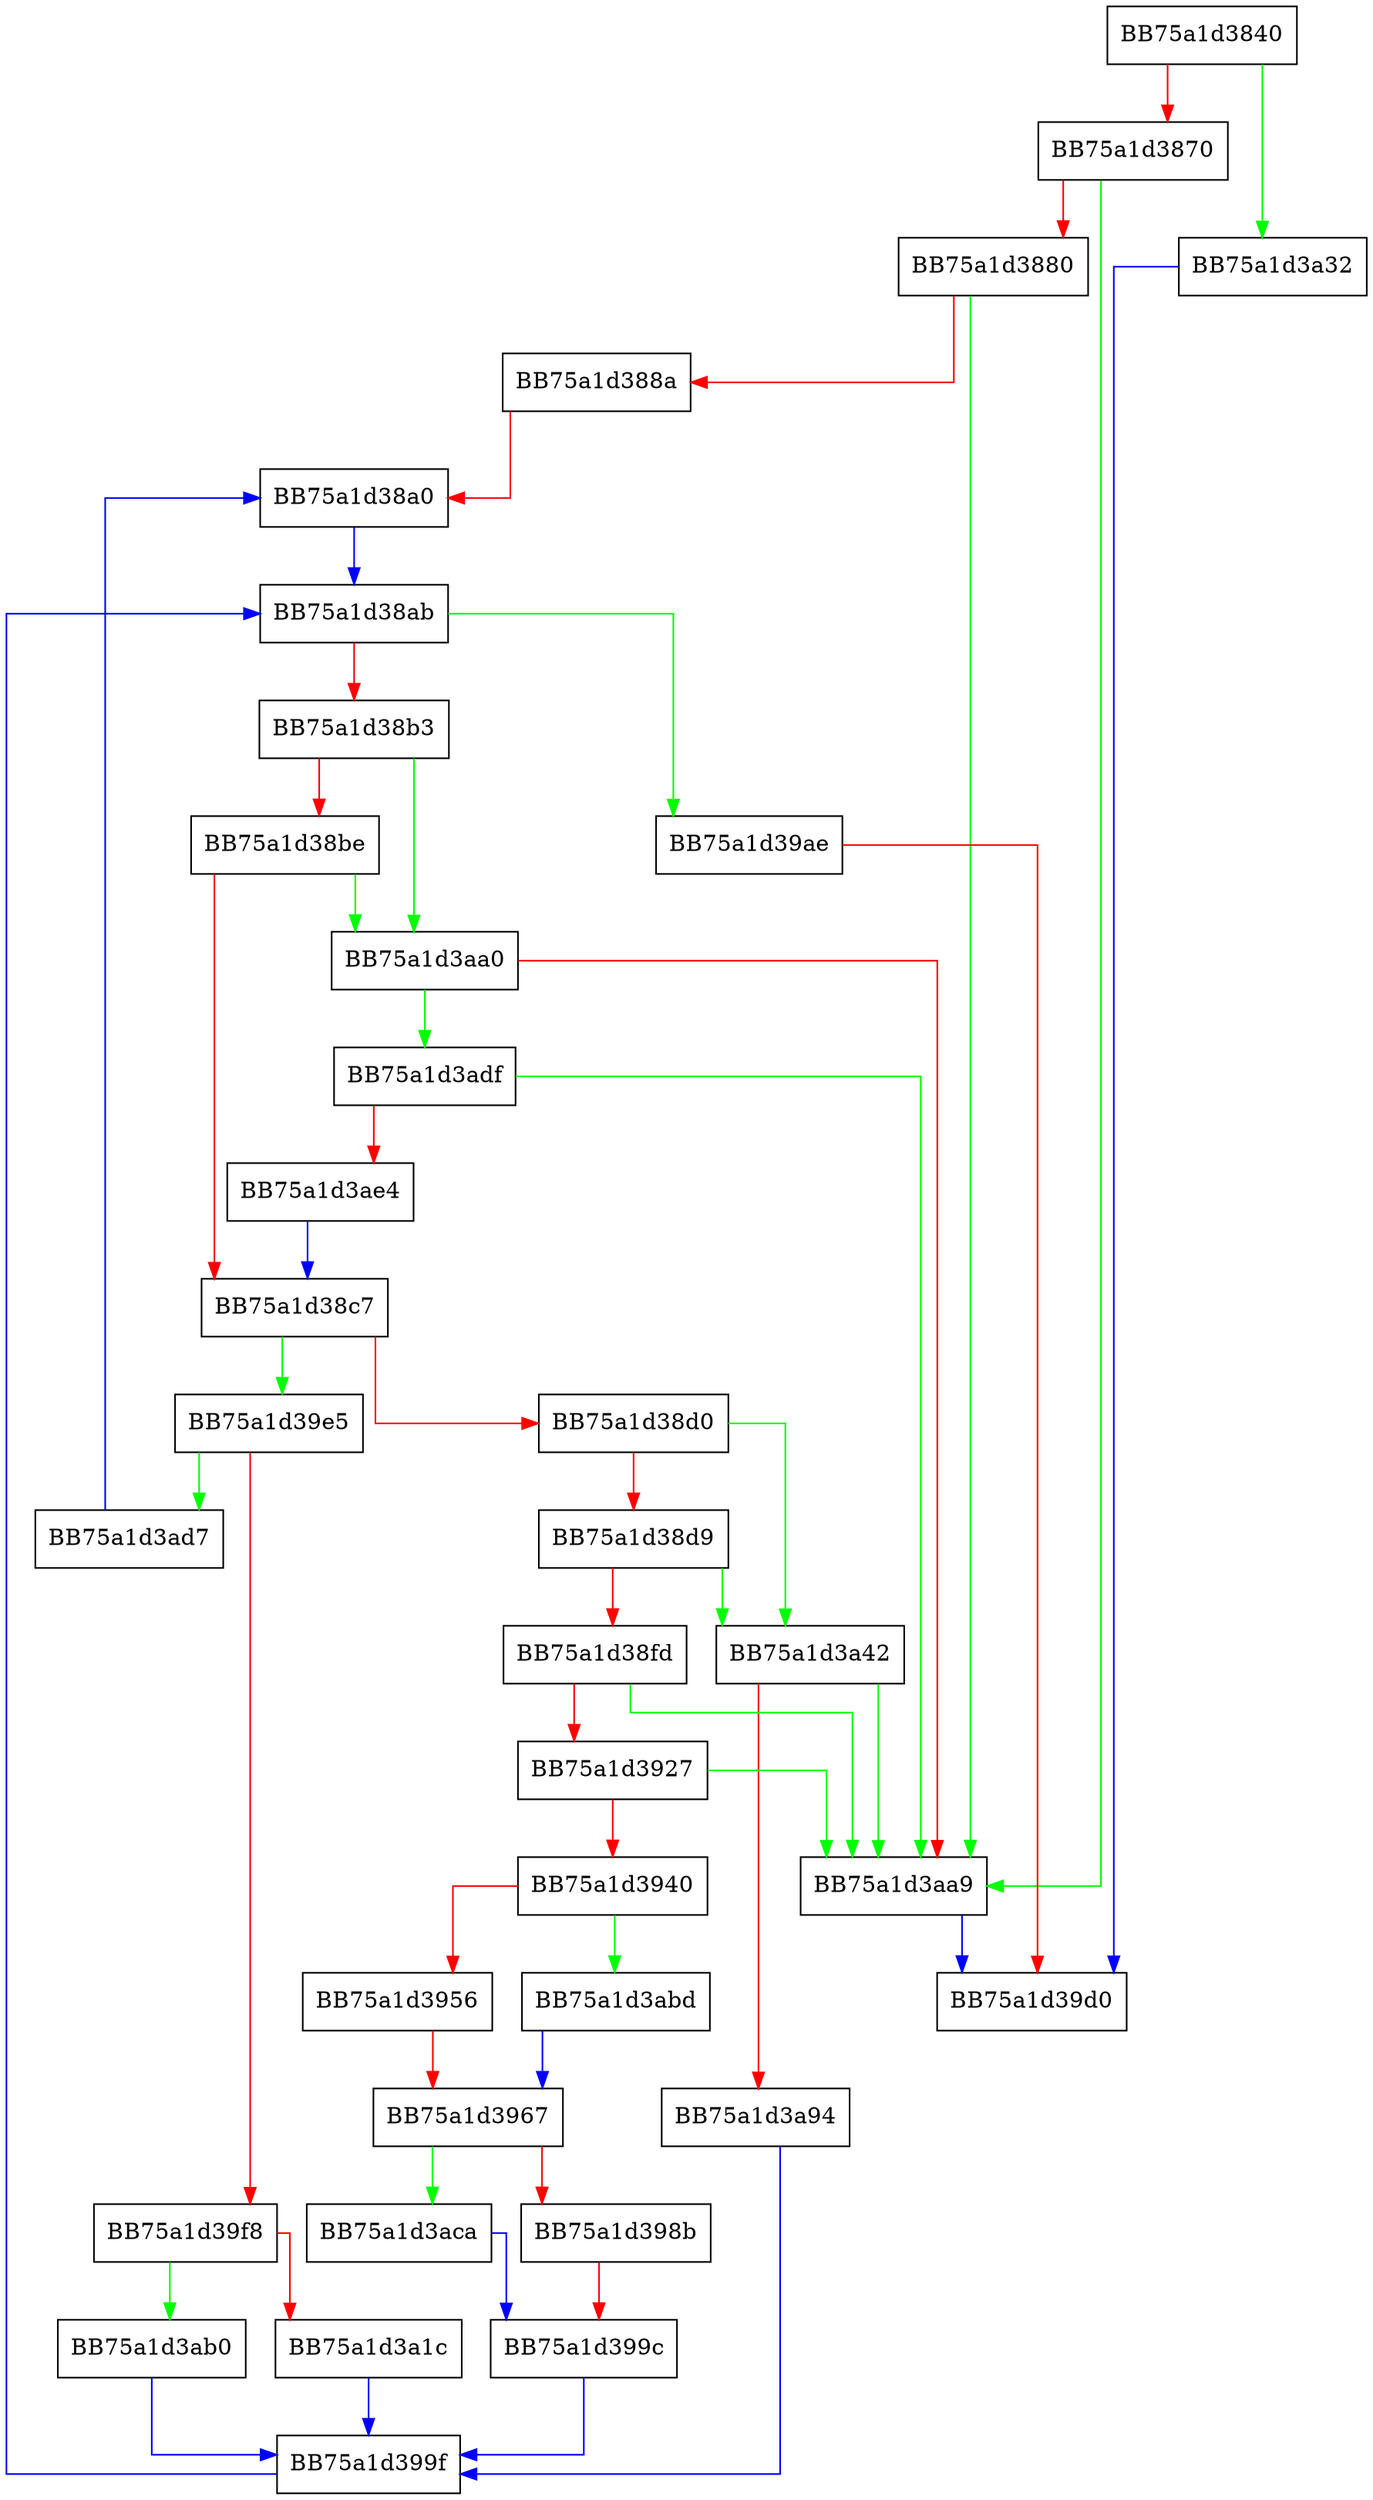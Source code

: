 digraph pushBinaryAdditionTree {
  node [shape="box"];
  graph [splines=ortho];
  BB75a1d3840 -> BB75a1d3a32 [color="green"];
  BB75a1d3840 -> BB75a1d3870 [color="red"];
  BB75a1d3870 -> BB75a1d3aa9 [color="green"];
  BB75a1d3870 -> BB75a1d3880 [color="red"];
  BB75a1d3880 -> BB75a1d3aa9 [color="green"];
  BB75a1d3880 -> BB75a1d388a [color="red"];
  BB75a1d388a -> BB75a1d38a0 [color="red"];
  BB75a1d38a0 -> BB75a1d38ab [color="blue"];
  BB75a1d38ab -> BB75a1d39ae [color="green"];
  BB75a1d38ab -> BB75a1d38b3 [color="red"];
  BB75a1d38b3 -> BB75a1d3aa0 [color="green"];
  BB75a1d38b3 -> BB75a1d38be [color="red"];
  BB75a1d38be -> BB75a1d3aa0 [color="green"];
  BB75a1d38be -> BB75a1d38c7 [color="red"];
  BB75a1d38c7 -> BB75a1d39e5 [color="green"];
  BB75a1d38c7 -> BB75a1d38d0 [color="red"];
  BB75a1d38d0 -> BB75a1d3a42 [color="green"];
  BB75a1d38d0 -> BB75a1d38d9 [color="red"];
  BB75a1d38d9 -> BB75a1d3a42 [color="green"];
  BB75a1d38d9 -> BB75a1d38fd [color="red"];
  BB75a1d38fd -> BB75a1d3aa9 [color="green"];
  BB75a1d38fd -> BB75a1d3927 [color="red"];
  BB75a1d3927 -> BB75a1d3aa9 [color="green"];
  BB75a1d3927 -> BB75a1d3940 [color="red"];
  BB75a1d3940 -> BB75a1d3abd [color="green"];
  BB75a1d3940 -> BB75a1d3956 [color="red"];
  BB75a1d3956 -> BB75a1d3967 [color="red"];
  BB75a1d3967 -> BB75a1d3aca [color="green"];
  BB75a1d3967 -> BB75a1d398b [color="red"];
  BB75a1d398b -> BB75a1d399c [color="red"];
  BB75a1d399c -> BB75a1d399f [color="blue"];
  BB75a1d399f -> BB75a1d38ab [color="blue"];
  BB75a1d39ae -> BB75a1d39d0 [color="red"];
  BB75a1d39e5 -> BB75a1d3ad7 [color="green"];
  BB75a1d39e5 -> BB75a1d39f8 [color="red"];
  BB75a1d39f8 -> BB75a1d3ab0 [color="green"];
  BB75a1d39f8 -> BB75a1d3a1c [color="red"];
  BB75a1d3a1c -> BB75a1d399f [color="blue"];
  BB75a1d3a32 -> BB75a1d39d0 [color="blue"];
  BB75a1d3a42 -> BB75a1d3aa9 [color="green"];
  BB75a1d3a42 -> BB75a1d3a94 [color="red"];
  BB75a1d3a94 -> BB75a1d399f [color="blue"];
  BB75a1d3aa0 -> BB75a1d3adf [color="green"];
  BB75a1d3aa0 -> BB75a1d3aa9 [color="red"];
  BB75a1d3aa9 -> BB75a1d39d0 [color="blue"];
  BB75a1d3ab0 -> BB75a1d399f [color="blue"];
  BB75a1d3abd -> BB75a1d3967 [color="blue"];
  BB75a1d3aca -> BB75a1d399c [color="blue"];
  BB75a1d3ad7 -> BB75a1d38a0 [color="blue"];
  BB75a1d3adf -> BB75a1d3aa9 [color="green"];
  BB75a1d3adf -> BB75a1d3ae4 [color="red"];
  BB75a1d3ae4 -> BB75a1d38c7 [color="blue"];
}